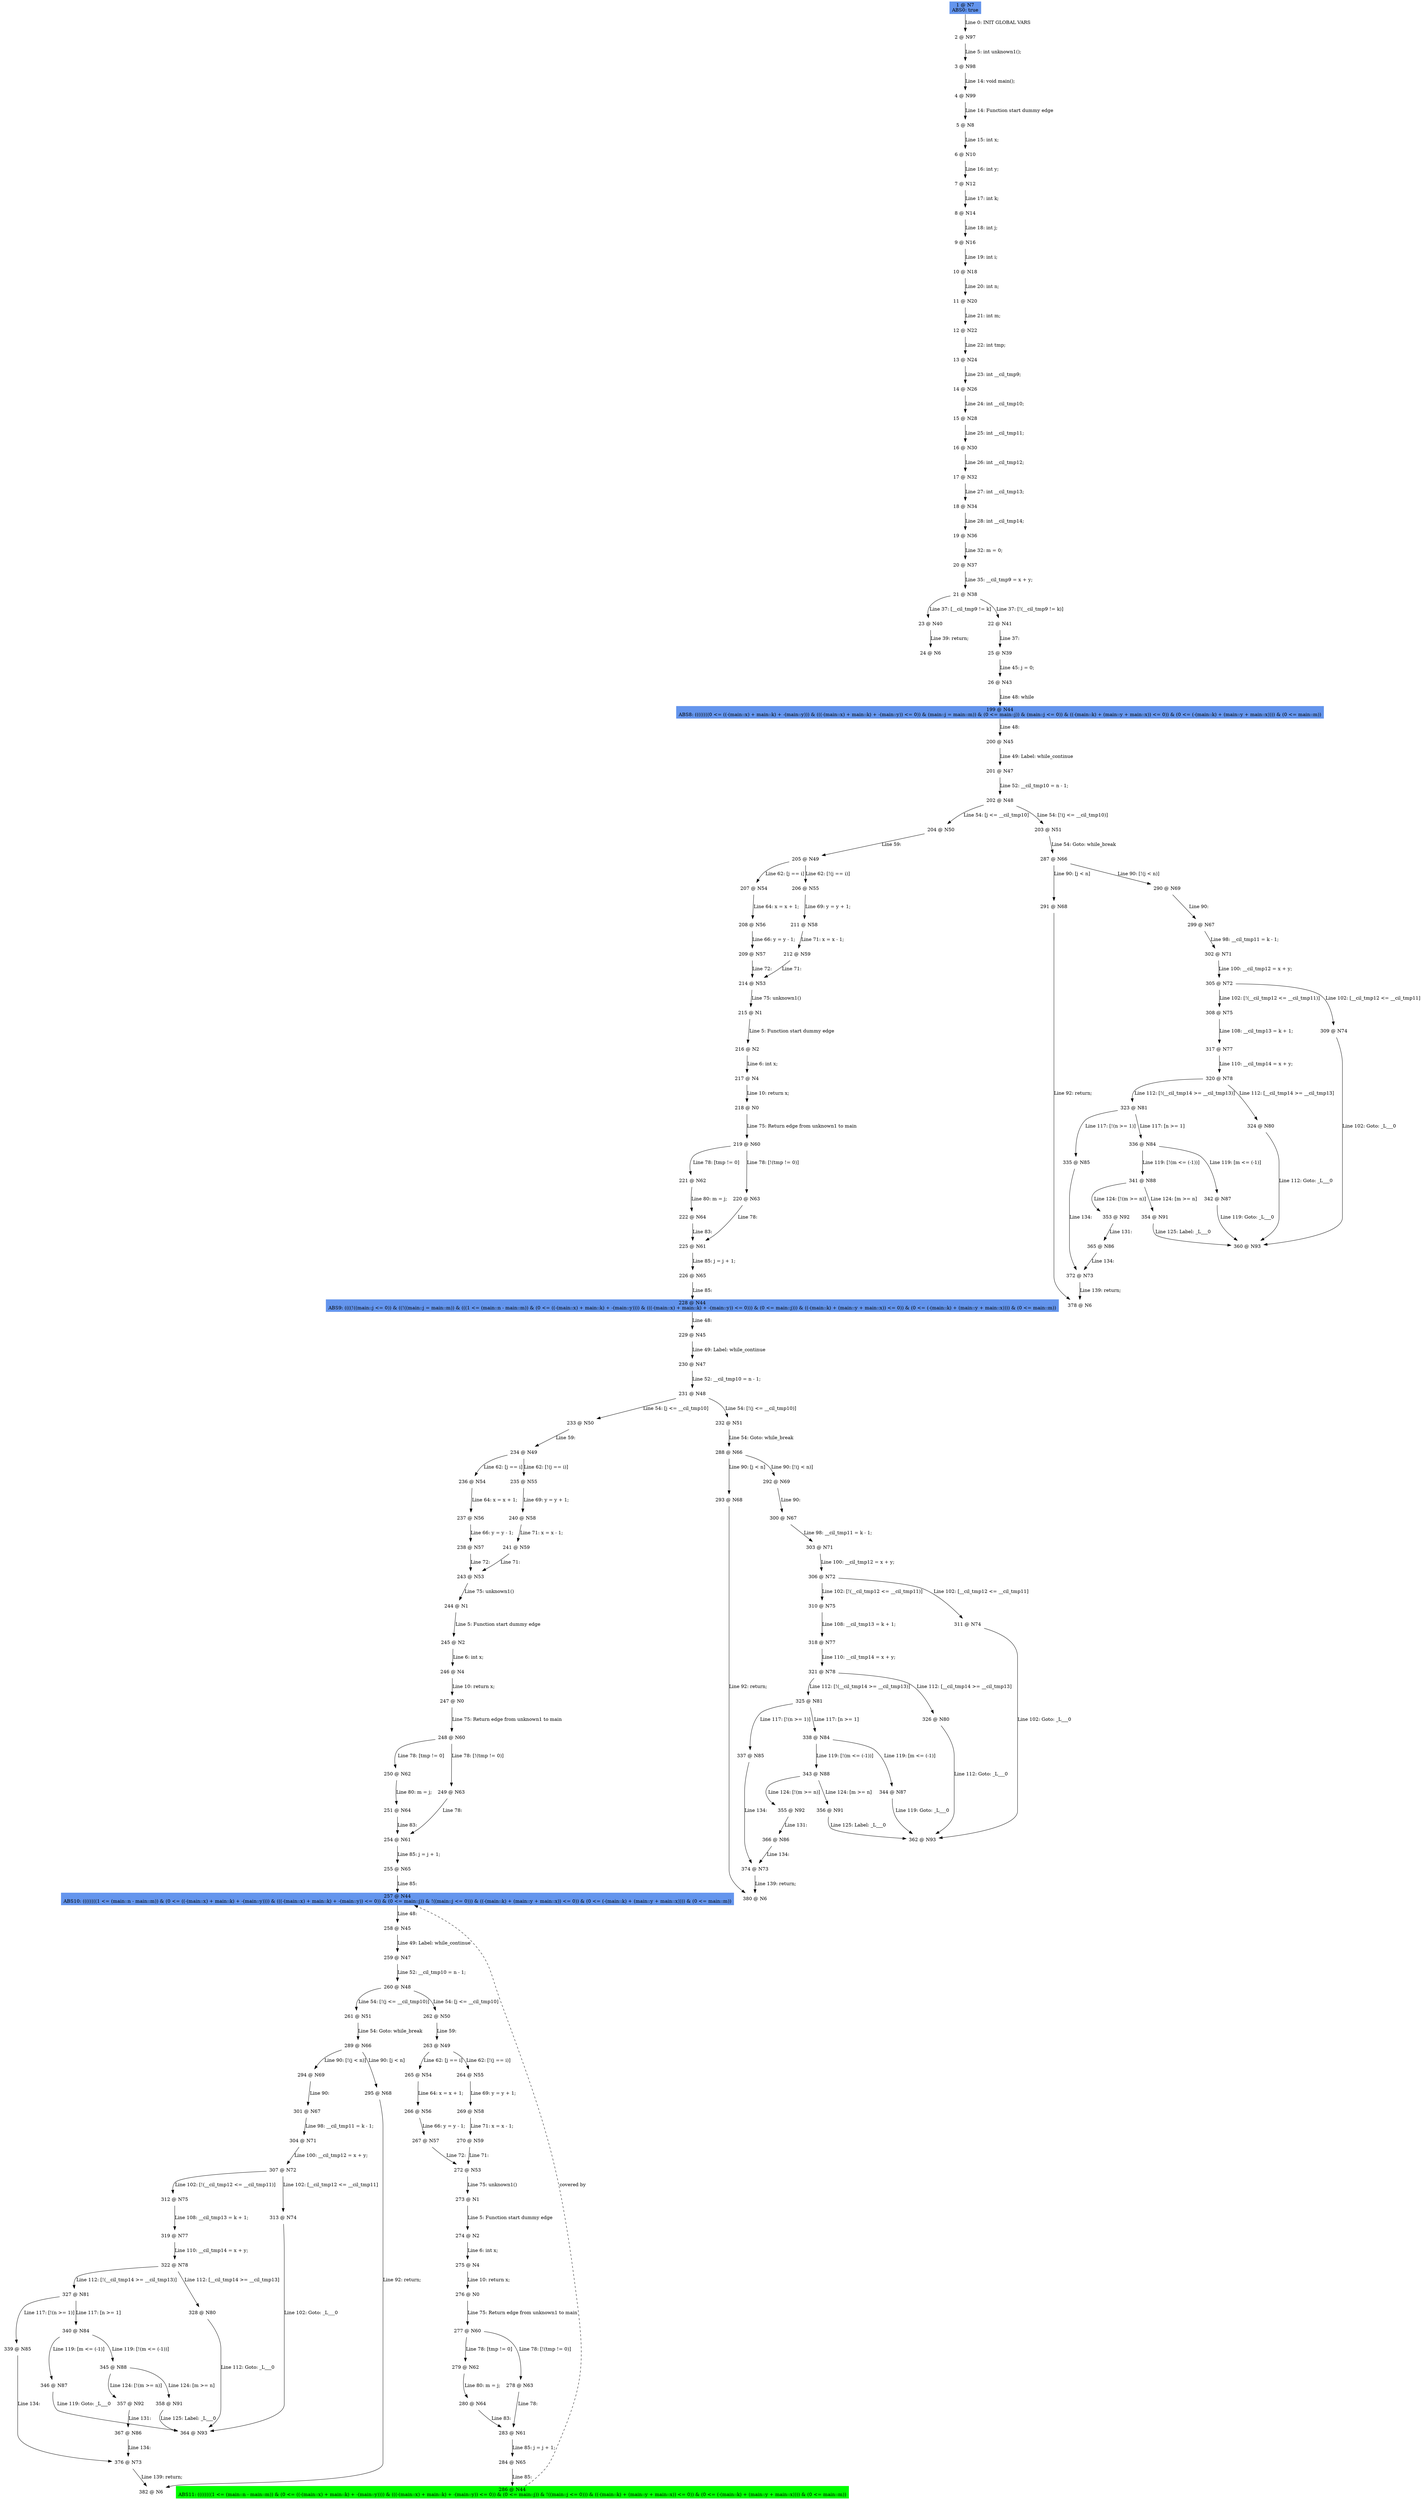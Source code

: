 digraph ARG {
node [style="filled" shape="box" color="white"]
1 [fillcolor="cornflowerblue" label="1 @ N7\nABS0: true" id="1"]
2 [label="2 @ N97" id="2"]
3 [label="3 @ N98" id="3"]
4 [label="4 @ N99" id="4"]
5 [label="5 @ N8" id="5"]
6 [label="6 @ N10" id="6"]
7 [label="7 @ N12" id="7"]
8 [label="8 @ N14" id="8"]
9 [label="9 @ N16" id="9"]
10 [label="10 @ N18" id="10"]
11 [label="11 @ N20" id="11"]
12 [label="12 @ N22" id="12"]
13 [label="13 @ N24" id="13"]
14 [label="14 @ N26" id="14"]
15 [label="15 @ N28" id="15"]
16 [label="16 @ N30" id="16"]
17 [label="17 @ N32" id="17"]
18 [label="18 @ N34" id="18"]
19 [label="19 @ N36" id="19"]
20 [label="20 @ N37" id="20"]
21 [label="21 @ N38" id="21"]
23 [label="23 @ N40" id="23"]
24 [label="24 @ N6" id="24"]
22 [label="22 @ N41" id="22"]
25 [label="25 @ N39" id="25"]
26 [label="26 @ N43" id="26"]
199 [fillcolor="cornflowerblue" label="199 @ N44\nABS8: ((((((((0 <= ((-(main::x) + main::k) + -(main::y))) & (((-(main::x) + main::k) + -(main::y)) <= 0)) & (main::j = main::m)) & (0 <= main::j)) & (main::j <= 0)) & ((-(main::k) + (main::y + main::x)) <= 0)) & (0 <= (-(main::k) + (main::y + main::x)))) & (0 <= main::m))" id="199"]
200 [label="200 @ N45" id="200"]
201 [label="201 @ N47" id="201"]
202 [label="202 @ N48" id="202"]
204 [label="204 @ N50" id="204"]
205 [label="205 @ N49" id="205"]
207 [label="207 @ N54" id="207"]
208 [label="208 @ N56" id="208"]
209 [label="209 @ N57" id="209"]
214 [label="214 @ N53" id="214"]
215 [label="215 @ N1" id="215"]
216 [label="216 @ N2" id="216"]
217 [label="217 @ N4" id="217"]
218 [label="218 @ N0" id="218"]
219 [label="219 @ N60" id="219"]
221 [label="221 @ N62" id="221"]
222 [label="222 @ N64" id="222"]
225 [label="225 @ N61" id="225"]
226 [label="226 @ N65" id="226"]
228 [fillcolor="cornflowerblue" label="228 @ N44\nABS9: ((((!((main::j <= 0)) & ((!((main::j = main::m)) & (((1 <= (main::n - main::m)) & (0 <= ((-(main::x) + main::k) + -(main::y)))) & (((-(main::x) + main::k) + -(main::y)) <= 0))) & (0 <= main::j))) & ((-(main::k) + (main::y + main::x)) <= 0)) & (0 <= (-(main::k) + (main::y + main::x)))) & (0 <= main::m))" id="228"]
229 [label="229 @ N45" id="229"]
230 [label="230 @ N47" id="230"]
231 [label="231 @ N48" id="231"]
233 [label="233 @ N50" id="233"]
234 [label="234 @ N49" id="234"]
236 [label="236 @ N54" id="236"]
237 [label="237 @ N56" id="237"]
238 [label="238 @ N57" id="238"]
243 [label="243 @ N53" id="243"]
244 [label="244 @ N1" id="244"]
245 [label="245 @ N2" id="245"]
246 [label="246 @ N4" id="246"]
247 [label="247 @ N0" id="247"]
248 [label="248 @ N60" id="248"]
250 [label="250 @ N62" id="250"]
251 [label="251 @ N64" id="251"]
254 [label="254 @ N61" id="254"]
255 [label="255 @ N65" id="255"]
257 [fillcolor="cornflowerblue" label="257 @ N44\nABS10: ((((((((1 <= (main::n - main::m)) & (0 <= ((-(main::x) + main::k) + -(main::y)))) & (((-(main::x) + main::k) + -(main::y)) <= 0)) & (0 <= main::j)) & !((main::j <= 0))) & ((-(main::k) + (main::y + main::x)) <= 0)) & (0 <= (-(main::k) + (main::y + main::x)))) & (0 <= main::m))" id="257"]
258 [label="258 @ N45" id="258"]
259 [label="259 @ N47" id="259"]
260 [label="260 @ N48" id="260"]
262 [label="262 @ N50" id="262"]
263 [label="263 @ N49" id="263"]
265 [label="265 @ N54" id="265"]
266 [label="266 @ N56" id="266"]
267 [label="267 @ N57" id="267"]
272 [label="272 @ N53" id="272"]
273 [label="273 @ N1" id="273"]
274 [label="274 @ N2" id="274"]
275 [label="275 @ N4" id="275"]
276 [label="276 @ N0" id="276"]
277 [label="277 @ N60" id="277"]
279 [label="279 @ N62" id="279"]
280 [label="280 @ N64" id="280"]
283 [label="283 @ N61" id="283"]
284 [label="284 @ N65" id="284"]
286 [fillcolor="green" label="286 @ N44\nABS11: ((((((((1 <= (main::n - main::m)) & (0 <= ((-(main::x) + main::k) + -(main::y)))) & (((-(main::x) + main::k) + -(main::y)) <= 0)) & (0 <= main::j)) & !((main::j <= 0))) & ((-(main::k) + (main::y + main::x)) <= 0)) & (0 <= (-(main::k) + (main::y + main::x)))) & (0 <= main::m))" id="286"]
278 [label="278 @ N63" id="278"]
264 [label="264 @ N55" id="264"]
269 [label="269 @ N58" id="269"]
270 [label="270 @ N59" id="270"]
261 [label="261 @ N51" id="261"]
289 [label="289 @ N66" id="289"]
295 [label="295 @ N68" id="295"]
382 [label="382 @ N6" id="382"]
294 [label="294 @ N69" id="294"]
301 [label="301 @ N67" id="301"]
304 [label="304 @ N71" id="304"]
307 [label="307 @ N72" id="307"]
313 [label="313 @ N74" id="313"]
364 [label="364 @ N93" id="364"]
312 [label="312 @ N75" id="312"]
319 [label="319 @ N77" id="319"]
322 [label="322 @ N78" id="322"]
328 [label="328 @ N80" id="328"]
327 [label="327 @ N81" id="327"]
340 [label="340 @ N84" id="340"]
346 [label="346 @ N87" id="346"]
345 [label="345 @ N88" id="345"]
358 [label="358 @ N91" id="358"]
357 [label="357 @ N92" id="357"]
367 [label="367 @ N86" id="367"]
376 [label="376 @ N73" id="376"]
339 [label="339 @ N85" id="339"]
249 [label="249 @ N63" id="249"]
235 [label="235 @ N55" id="235"]
240 [label="240 @ N58" id="240"]
241 [label="241 @ N59" id="241"]
232 [label="232 @ N51" id="232"]
288 [label="288 @ N66" id="288"]
293 [label="293 @ N68" id="293"]
380 [label="380 @ N6" id="380"]
292 [label="292 @ N69" id="292"]
300 [label="300 @ N67" id="300"]
303 [label="303 @ N71" id="303"]
306 [label="306 @ N72" id="306"]
311 [label="311 @ N74" id="311"]
362 [label="362 @ N93" id="362"]
310 [label="310 @ N75" id="310"]
318 [label="318 @ N77" id="318"]
321 [label="321 @ N78" id="321"]
326 [label="326 @ N80" id="326"]
325 [label="325 @ N81" id="325"]
338 [label="338 @ N84" id="338"]
344 [label="344 @ N87" id="344"]
343 [label="343 @ N88" id="343"]
356 [label="356 @ N91" id="356"]
355 [label="355 @ N92" id="355"]
366 [label="366 @ N86" id="366"]
374 [label="374 @ N73" id="374"]
337 [label="337 @ N85" id="337"]
220 [label="220 @ N63" id="220"]
206 [label="206 @ N55" id="206"]
211 [label="211 @ N58" id="211"]
212 [label="212 @ N59" id="212"]
203 [label="203 @ N51" id="203"]
287 [label="287 @ N66" id="287"]
291 [label="291 @ N68" id="291"]
378 [label="378 @ N6" id="378"]
290 [label="290 @ N69" id="290"]
299 [label="299 @ N67" id="299"]
302 [label="302 @ N71" id="302"]
305 [label="305 @ N72" id="305"]
309 [label="309 @ N74" id="309"]
360 [label="360 @ N93" id="360"]
308 [label="308 @ N75" id="308"]
317 [label="317 @ N77" id="317"]
320 [label="320 @ N78" id="320"]
324 [label="324 @ N80" id="324"]
323 [label="323 @ N81" id="323"]
336 [label="336 @ N84" id="336"]
342 [label="342 @ N87" id="342"]
341 [label="341 @ N88" id="341"]
354 [label="354 @ N91" id="354"]
353 [label="353 @ N92" id="353"]
365 [label="365 @ N86" id="365"]
372 [label="372 @ N73" id="372"]
335 [label="335 @ N85" id="335"]
1 -> 2 [label="Line 0: INIT GLOBAL VARS" id="1 -> 2"]
2 -> 3 [label="Line 5: int unknown1();" id="2 -> 3"]
3 -> 4 [label="Line 14: void main();" id="3 -> 4"]
4 -> 5 [label="Line 14: Function start dummy edge" id="4 -> 5"]
5 -> 6 [label="Line 15: int x;" id="5 -> 6"]
6 -> 7 [label="Line 16: int y;" id="6 -> 7"]
7 -> 8 [label="Line 17: int k;" id="7 -> 8"]
8 -> 9 [label="Line 18: int j;" id="8 -> 9"]
9 -> 10 [label="Line 19: int i;" id="9 -> 10"]
10 -> 11 [label="Line 20: int n;" id="10 -> 11"]
11 -> 12 [label="Line 21: int m;" id="11 -> 12"]
12 -> 13 [label="Line 22: int tmp;" id="12 -> 13"]
13 -> 14 [label="Line 23: int __cil_tmp9;" id="13 -> 14"]
14 -> 15 [label="Line 24: int __cil_tmp10;" id="14 -> 15"]
15 -> 16 [label="Line 25: int __cil_tmp11;" id="15 -> 16"]
16 -> 17 [label="Line 26: int __cil_tmp12;" id="16 -> 17"]
17 -> 18 [label="Line 27: int __cil_tmp13;" id="17 -> 18"]
18 -> 19 [label="Line 28: int __cil_tmp14;" id="18 -> 19"]
19 -> 20 [label="Line 32: m = 0;" id="19 -> 20"]
20 -> 21 [label="Line 35: __cil_tmp9 = x + y;" id="20 -> 21"]
21 -> 22 [label="Line 37: [!(__cil_tmp9 != k)]" id="21 -> 22"]
21 -> 23 [label="Line 37: [__cil_tmp9 != k]" id="21 -> 23"]
23 -> 24 [label="Line 39: return;" id="23 -> 24"]
22 -> 25 [label="Line 37: " id="22 -> 25"]
25 -> 26 [label="Line 45: j = 0;" id="25 -> 26"]
26 -> 199 [label="Line 48: while" id="26 -> 199"]
199 -> 200 [label="Line 48: " id="199 -> 200"]
200 -> 201 [label="Line 49: Label: while_continue" id="200 -> 201"]
201 -> 202 [label="Line 52: __cil_tmp10 = n - 1;" id="201 -> 202"]
202 -> 203 [label="Line 54: [!(j <= __cil_tmp10)]" id="202 -> 203"]
202 -> 204 [label="Line 54: [j <= __cil_tmp10]" id="202 -> 204"]
204 -> 205 [label="Line 59: " id="204 -> 205"]
205 -> 206 [label="Line 62: [!(j == i)]" id="205 -> 206"]
205 -> 207 [label="Line 62: [j == i]" id="205 -> 207"]
207 -> 208 [label="Line 64: x = x + 1;" id="207 -> 208"]
208 -> 209 [label="Line 66: y = y - 1;" id="208 -> 209"]
209 -> 214 [label="Line 72: " id="209 -> 214"]
214 -> 215 [label="Line 75: unknown1()" id="214 -> 215"]
215 -> 216 [label="Line 5: Function start dummy edge" id="215 -> 216"]
216 -> 217 [label="Line 6: int x;" id="216 -> 217"]
217 -> 218 [label="Line 10: return x;" id="217 -> 218"]
218 -> 219 [label="Line 75: Return edge from unknown1 to main" id="218 -> 219"]
219 -> 220 [label="Line 78: [!(tmp != 0)]" id="219 -> 220"]
219 -> 221 [label="Line 78: [tmp != 0]" id="219 -> 221"]
221 -> 222 [label="Line 80: m = j;" id="221 -> 222"]
222 -> 225 [label="Line 83: " id="222 -> 225"]
225 -> 226 [label="Line 85: j = j + 1;" id="225 -> 226"]
226 -> 228 [label="Line 85: " id="226 -> 228"]
228 -> 229 [label="Line 48: " id="228 -> 229"]
229 -> 230 [label="Line 49: Label: while_continue" id="229 -> 230"]
230 -> 231 [label="Line 52: __cil_tmp10 = n - 1;" id="230 -> 231"]
231 -> 232 [label="Line 54: [!(j <= __cil_tmp10)]" id="231 -> 232"]
231 -> 233 [label="Line 54: [j <= __cil_tmp10]" id="231 -> 233"]
233 -> 234 [label="Line 59: " id="233 -> 234"]
234 -> 235 [label="Line 62: [!(j == i)]" id="234 -> 235"]
234 -> 236 [label="Line 62: [j == i]" id="234 -> 236"]
236 -> 237 [label="Line 64: x = x + 1;" id="236 -> 237"]
237 -> 238 [label="Line 66: y = y - 1;" id="237 -> 238"]
238 -> 243 [label="Line 72: " id="238 -> 243"]
243 -> 244 [label="Line 75: unknown1()" id="243 -> 244"]
244 -> 245 [label="Line 5: Function start dummy edge" id="244 -> 245"]
245 -> 246 [label="Line 6: int x;" id="245 -> 246"]
246 -> 247 [label="Line 10: return x;" id="246 -> 247"]
247 -> 248 [label="Line 75: Return edge from unknown1 to main" id="247 -> 248"]
248 -> 249 [label="Line 78: [!(tmp != 0)]" id="248 -> 249"]
248 -> 250 [label="Line 78: [tmp != 0]" id="248 -> 250"]
250 -> 251 [label="Line 80: m = j;" id="250 -> 251"]
251 -> 254 [label="Line 83: " id="251 -> 254"]
254 -> 255 [label="Line 85: j = j + 1;" id="254 -> 255"]
255 -> 257 [label="Line 85: " id="255 -> 257"]
286 -> 257 [style="dashed" weight="0" label="covered by"]
257 -> 258 [label="Line 48: " id="257 -> 258"]
258 -> 259 [label="Line 49: Label: while_continue" id="258 -> 259"]
259 -> 260 [label="Line 52: __cil_tmp10 = n - 1;" id="259 -> 260"]
260 -> 261 [label="Line 54: [!(j <= __cil_tmp10)]" id="260 -> 261"]
260 -> 262 [label="Line 54: [j <= __cil_tmp10]" id="260 -> 262"]
262 -> 263 [label="Line 59: " id="262 -> 263"]
263 -> 264 [label="Line 62: [!(j == i)]" id="263 -> 264"]
263 -> 265 [label="Line 62: [j == i]" id="263 -> 265"]
265 -> 266 [label="Line 64: x = x + 1;" id="265 -> 266"]
266 -> 267 [label="Line 66: y = y - 1;" id="266 -> 267"]
267 -> 272 [label="Line 72: " id="267 -> 272"]
272 -> 273 [label="Line 75: unknown1()" id="272 -> 273"]
273 -> 274 [label="Line 5: Function start dummy edge" id="273 -> 274"]
274 -> 275 [label="Line 6: int x;" id="274 -> 275"]
275 -> 276 [label="Line 10: return x;" id="275 -> 276"]
276 -> 277 [label="Line 75: Return edge from unknown1 to main" id="276 -> 277"]
277 -> 278 [label="Line 78: [!(tmp != 0)]" id="277 -> 278"]
277 -> 279 [label="Line 78: [tmp != 0]" id="277 -> 279"]
279 -> 280 [label="Line 80: m = j;" id="279 -> 280"]
280 -> 283 [label="Line 83: " id="280 -> 283"]
283 -> 284 [label="Line 85: j = j + 1;" id="283 -> 284"]
284 -> 286 [label="Line 85: " id="284 -> 286"]
278 -> 283 [label="Line 78: " id="278 -> 283"]
264 -> 269 [label="Line 69: y = y + 1;" id="264 -> 269"]
269 -> 270 [label="Line 71: x = x - 1;" id="269 -> 270"]
270 -> 272 [label="Line 71: " id="270 -> 272"]
261 -> 289 [label="Line 54: Goto: while_break" id="261 -> 289"]
289 -> 294 [label="Line 90: [!(j < n)]" id="289 -> 294"]
289 -> 295 [label="Line 90: [j < n]" id="289 -> 295"]
295 -> 382 [label="Line 92: return;" id="295 -> 382"]
294 -> 301 [label="Line 90: " id="294 -> 301"]
301 -> 304 [label="Line 98: __cil_tmp11 = k - 1;" id="301 -> 304"]
304 -> 307 [label="Line 100: __cil_tmp12 = x + y;" id="304 -> 307"]
307 -> 312 [label="Line 102: [!(__cil_tmp12 <= __cil_tmp11)]" id="307 -> 312"]
307 -> 313 [label="Line 102: [__cil_tmp12 <= __cil_tmp11]" id="307 -> 313"]
313 -> 364 [label="Line 102: Goto: _L___0" id="313 -> 364"]
312 -> 319 [label="Line 108: __cil_tmp13 = k + 1;" id="312 -> 319"]
319 -> 322 [label="Line 110: __cil_tmp14 = x + y;" id="319 -> 322"]
322 -> 327 [label="Line 112: [!(__cil_tmp14 >= __cil_tmp13)]" id="322 -> 327"]
322 -> 328 [label="Line 112: [__cil_tmp14 >= __cil_tmp13]" id="322 -> 328"]
328 -> 364 [label="Line 112: Goto: _L___0" id="328 -> 364"]
327 -> 339 [label="Line 117: [!(n >= 1)]" id="327 -> 339"]
327 -> 340 [label="Line 117: [n >= 1]" id="327 -> 340"]
340 -> 345 [label="Line 119: [!(m <= (-1))]" id="340 -> 345"]
340 -> 346 [label="Line 119: [m <= (-1)]" id="340 -> 346"]
346 -> 364 [label="Line 119: Goto: _L___0" id="346 -> 364"]
345 -> 357 [label="Line 124: [!(m >= n)]" id="345 -> 357"]
345 -> 358 [label="Line 124: [m >= n]" id="345 -> 358"]
358 -> 364 [label="Line 125: Label: _L___0" id="358 -> 364"]
357 -> 367 [label="Line 131: " id="357 -> 367"]
367 -> 376 [label="Line 134: " id="367 -> 376"]
376 -> 382 [label="Line 139: return;" id="376 -> 382"]
339 -> 376 [label="Line 134: " id="339 -> 376"]
249 -> 254 [label="Line 78: " id="249 -> 254"]
235 -> 240 [label="Line 69: y = y + 1;" id="235 -> 240"]
240 -> 241 [label="Line 71: x = x - 1;" id="240 -> 241"]
241 -> 243 [label="Line 71: " id="241 -> 243"]
232 -> 288 [label="Line 54: Goto: while_break" id="232 -> 288"]
288 -> 292 [label="Line 90: [!(j < n)]" id="288 -> 292"]
288 -> 293 [label="Line 90: [j < n]" id="288 -> 293"]
293 -> 380 [label="Line 92: return;" id="293 -> 380"]
292 -> 300 [label="Line 90: " id="292 -> 300"]
300 -> 303 [label="Line 98: __cil_tmp11 = k - 1;" id="300 -> 303"]
303 -> 306 [label="Line 100: __cil_tmp12 = x + y;" id="303 -> 306"]
306 -> 310 [label="Line 102: [!(__cil_tmp12 <= __cil_tmp11)]" id="306 -> 310"]
306 -> 311 [label="Line 102: [__cil_tmp12 <= __cil_tmp11]" id="306 -> 311"]
311 -> 362 [label="Line 102: Goto: _L___0" id="311 -> 362"]
310 -> 318 [label="Line 108: __cil_tmp13 = k + 1;" id="310 -> 318"]
318 -> 321 [label="Line 110: __cil_tmp14 = x + y;" id="318 -> 321"]
321 -> 325 [label="Line 112: [!(__cil_tmp14 >= __cil_tmp13)]" id="321 -> 325"]
321 -> 326 [label="Line 112: [__cil_tmp14 >= __cil_tmp13]" id="321 -> 326"]
326 -> 362 [label="Line 112: Goto: _L___0" id="326 -> 362"]
325 -> 337 [label="Line 117: [!(n >= 1)]" id="325 -> 337"]
325 -> 338 [label="Line 117: [n >= 1]" id="325 -> 338"]
338 -> 343 [label="Line 119: [!(m <= (-1))]" id="338 -> 343"]
338 -> 344 [label="Line 119: [m <= (-1)]" id="338 -> 344"]
344 -> 362 [label="Line 119: Goto: _L___0" id="344 -> 362"]
343 -> 355 [label="Line 124: [!(m >= n)]" id="343 -> 355"]
343 -> 356 [label="Line 124: [m >= n]" id="343 -> 356"]
356 -> 362 [label="Line 125: Label: _L___0" id="356 -> 362"]
355 -> 366 [label="Line 131: " id="355 -> 366"]
366 -> 374 [label="Line 134: " id="366 -> 374"]
374 -> 380 [label="Line 139: return;" id="374 -> 380"]
337 -> 374 [label="Line 134: " id="337 -> 374"]
220 -> 225 [label="Line 78: " id="220 -> 225"]
206 -> 211 [label="Line 69: y = y + 1;" id="206 -> 211"]
211 -> 212 [label="Line 71: x = x - 1;" id="211 -> 212"]
212 -> 214 [label="Line 71: " id="212 -> 214"]
203 -> 287 [label="Line 54: Goto: while_break" id="203 -> 287"]
287 -> 290 [label="Line 90: [!(j < n)]" id="287 -> 290"]
287 -> 291 [label="Line 90: [j < n]" id="287 -> 291"]
291 -> 378 [label="Line 92: return;" id="291 -> 378"]
290 -> 299 [label="Line 90: " id="290 -> 299"]
299 -> 302 [label="Line 98: __cil_tmp11 = k - 1;" id="299 -> 302"]
302 -> 305 [label="Line 100: __cil_tmp12 = x + y;" id="302 -> 305"]
305 -> 308 [label="Line 102: [!(__cil_tmp12 <= __cil_tmp11)]" id="305 -> 308"]
305 -> 309 [label="Line 102: [__cil_tmp12 <= __cil_tmp11]" id="305 -> 309"]
309 -> 360 [label="Line 102: Goto: _L___0" id="309 -> 360"]
308 -> 317 [label="Line 108: __cil_tmp13 = k + 1;" id="308 -> 317"]
317 -> 320 [label="Line 110: __cil_tmp14 = x + y;" id="317 -> 320"]
320 -> 323 [label="Line 112: [!(__cil_tmp14 >= __cil_tmp13)]" id="320 -> 323"]
320 -> 324 [label="Line 112: [__cil_tmp14 >= __cil_tmp13]" id="320 -> 324"]
324 -> 360 [label="Line 112: Goto: _L___0" id="324 -> 360"]
323 -> 335 [label="Line 117: [!(n >= 1)]" id="323 -> 335"]
323 -> 336 [label="Line 117: [n >= 1]" id="323 -> 336"]
336 -> 341 [label="Line 119: [!(m <= (-1))]" id="336 -> 341"]
336 -> 342 [label="Line 119: [m <= (-1)]" id="336 -> 342"]
342 -> 360 [label="Line 119: Goto: _L___0" id="342 -> 360"]
341 -> 353 [label="Line 124: [!(m >= n)]" id="341 -> 353"]
341 -> 354 [label="Line 124: [m >= n]" id="341 -> 354"]
354 -> 360 [label="Line 125: Label: _L___0" id="354 -> 360"]
353 -> 365 [label="Line 131: " id="353 -> 365"]
365 -> 372 [label="Line 134: " id="365 -> 372"]
372 -> 378 [label="Line 139: return;" id="372 -> 378"]
335 -> 372 [label="Line 134: " id="335 -> 372"]
}
